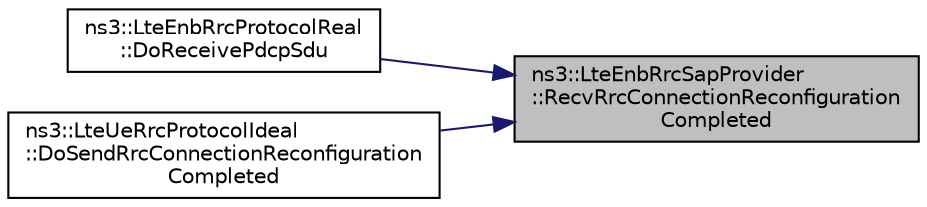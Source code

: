 digraph "ns3::LteEnbRrcSapProvider::RecvRrcConnectionReconfigurationCompleted"
{
 // LATEX_PDF_SIZE
  edge [fontname="Helvetica",fontsize="10",labelfontname="Helvetica",labelfontsize="10"];
  node [fontname="Helvetica",fontsize="10",shape=record];
  rankdir="RL";
  Node1 [label="ns3::LteEnbRrcSapProvider\l::RecvRrcConnectionReconfiguration\lCompleted",height=0.2,width=0.4,color="black", fillcolor="grey75", style="filled", fontcolor="black",tooltip="Receive an RRCConnectionReconfigurationComplete message from a UE during an RRC connection reconfigur..."];
  Node1 -> Node2 [dir="back",color="midnightblue",fontsize="10",style="solid",fontname="Helvetica"];
  Node2 [label="ns3::LteEnbRrcProtocolReal\l::DoReceivePdcpSdu",height=0.2,width=0.4,color="black", fillcolor="white", style="filled",URL="$classns3_1_1_lte_enb_rrc_protocol_real.html#a6fc5f1a1a4bc595550e4adb0bb5b02ef",tooltip="Receive PDCP SDU function."];
  Node1 -> Node3 [dir="back",color="midnightblue",fontsize="10",style="solid",fontname="Helvetica"];
  Node3 [label="ns3::LteUeRrcProtocolIdeal\l::DoSendRrcConnectionReconfiguration\lCompleted",height=0.2,width=0.4,color="black", fillcolor="white", style="filled",URL="$classns3_1_1_lte_ue_rrc_protocol_ideal.html#a7a67d7e0ca99d8085900dd73cbc694b6",tooltip="Send RRC connection reconfiguration completed function."];
}
